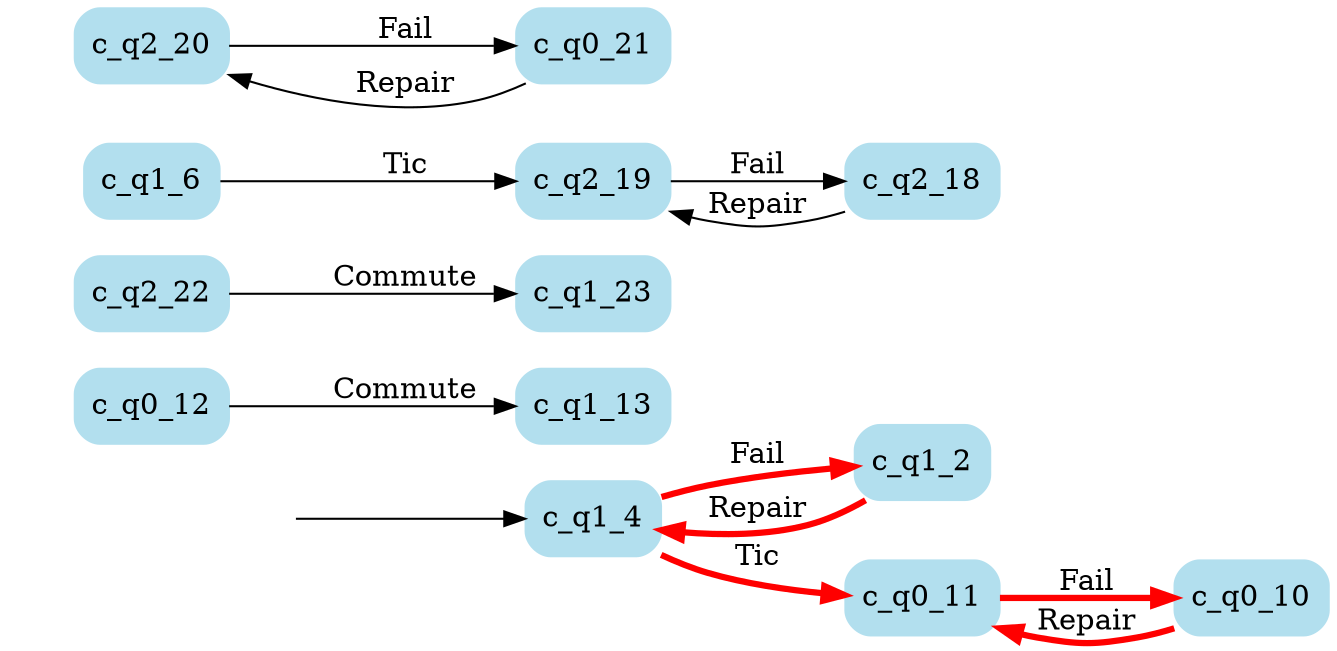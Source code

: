 digraph G {

	rankdir = LR;

	start_c_q1_4[style=invisible];

	node[shape=box, style="rounded, filled", color=lightblue2];

	c_q0_12[label="c_q0_12"];
	c_q1_13[label="c_q1_13"];
	c_q2_22[label="c_q2_22"];
	c_q1_6[label="c_q1_6"];
	c_q1_23[label="c_q1_23"];
	c_q1_2[label="c_q1_2"];
	c_q2_19[label="c_q2_19"];
	c_q0_10[label="c_q0_10"];
	c_q2_18[label="c_q2_18"];
	c_q2_20[label="c_q2_20"];
	c_q0_21[label="c_q0_21"];
	c_q0_11[label="c_q0_11"];
	c_q1_4[label="c_q1_4"];

	start_c_q1_4 -> c_q1_4;
	c_q1_4 -> c_q1_2[label="Fail", penwidth=3, color=red];
	c_q1_2 -> c_q1_4[label="Repair", penwidth=3, color=red];
	c_q1_4 -> c_q0_11[label="Tic", penwidth=3, color=red];
	c_q1_6 -> c_q2_19[label="Tic"];
	c_q0_11 -> c_q0_10[label="Fail", penwidth=3, color=red];
	c_q0_10 -> c_q0_11[label="Repair", penwidth=3, color=red];
	c_q0_12 -> c_q1_13[label="Commute"];
	c_q0_21 -> c_q2_20[label="Repair"];
	c_q2_19 -> c_q2_18[label="Fail"];
	c_q2_18 -> c_q2_19[label="Repair"];
	c_q2_20 -> c_q0_21[label="Fail"];
	c_q2_22 -> c_q1_23[label="Commute"];

}